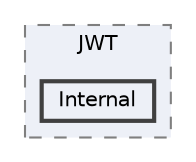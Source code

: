 digraph "C:/Users/adenf/RiderProjects/Openlabs.Mgcxm/Openlabs.Mgcxm/JWT/Internal"
{
 // LATEX_PDF_SIZE
  bgcolor="transparent";
  edge [fontname=Helvetica,fontsize=10,labelfontname=Helvetica,labelfontsize=10];
  node [fontname=Helvetica,fontsize=10,shape=box,height=0.2,width=0.4];
  compound=true
  subgraph clusterdir_cb676df328d34b1ef2c9afe540e7d538 {
    graph [ bgcolor="#edf0f7", pencolor="grey50", label="JWT", fontname=Helvetica,fontsize=10 style="filled,dashed", URL="dir_cb676df328d34b1ef2c9afe540e7d538.html",tooltip=""]
  dir_88bc6f244d9e9aa33368120e8c7db293 [label="Internal", fillcolor="#edf0f7", color="grey25", style="filled,bold", URL="dir_88bc6f244d9e9aa33368120e8c7db293.html",tooltip=""];
  }
}
